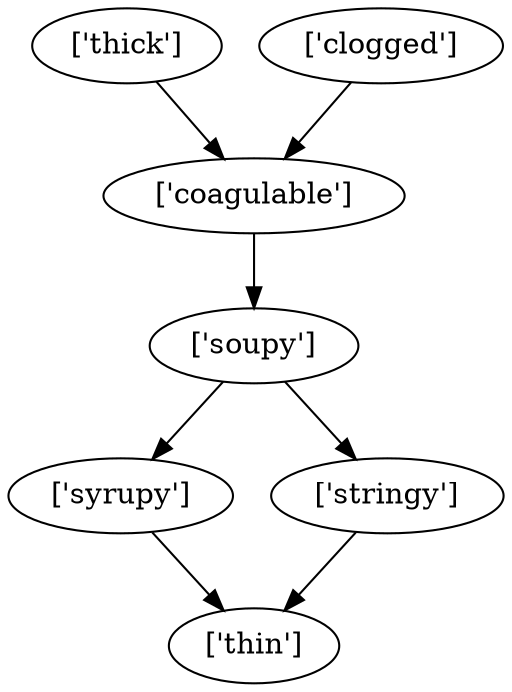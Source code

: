 strict digraph  {
	"['soupy']" -> "['syrupy']";
	"['soupy']" -> "['stringy']";
	"['syrupy']" -> "['thin']";
	"['stringy']" -> "['thin']";
	"['thick']" -> "['coagulable']";
	"['coagulable']" -> "['soupy']";
	"['clogged']" -> "['coagulable']";
}
